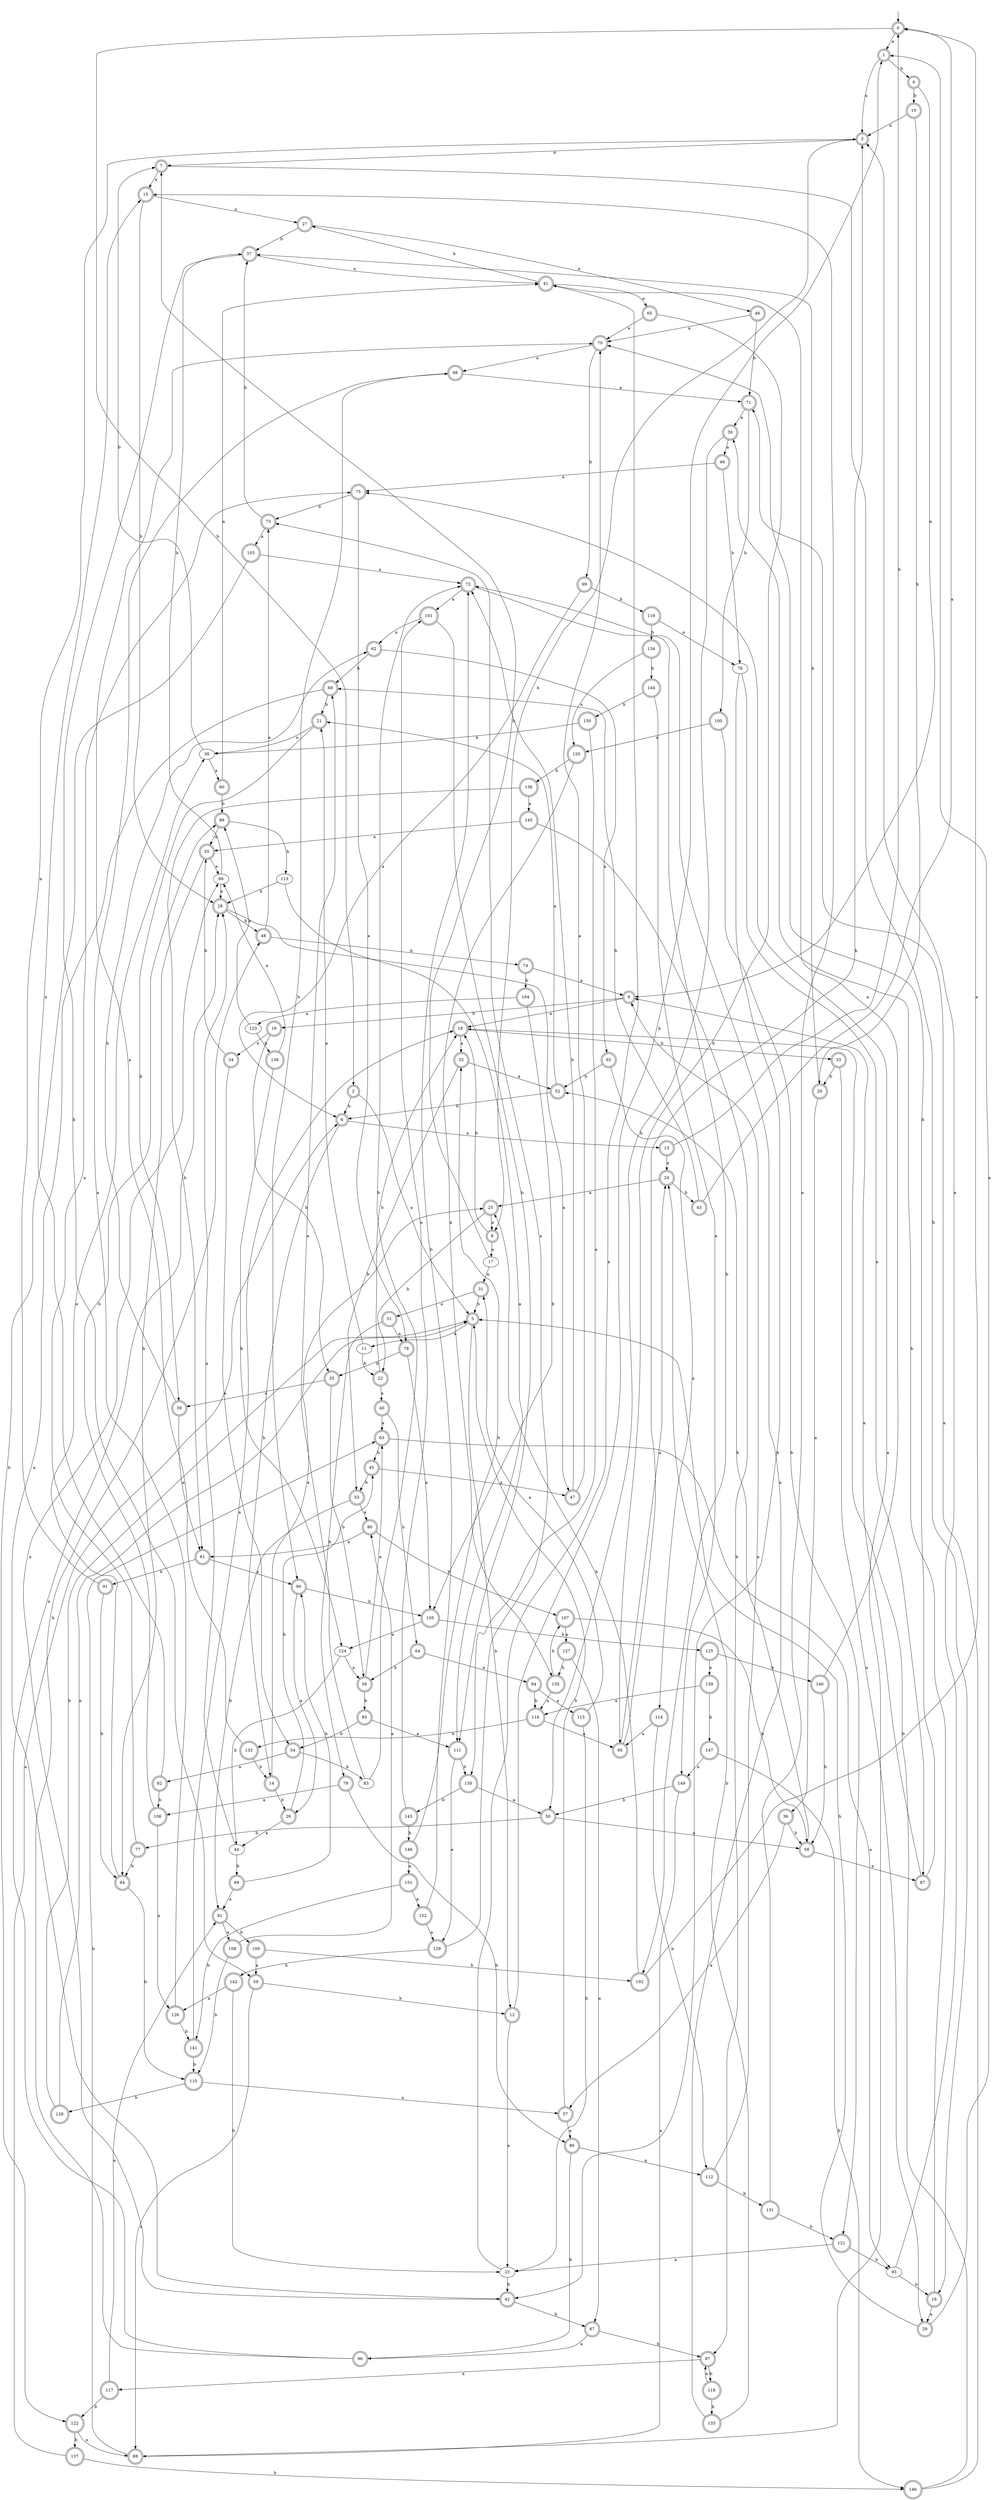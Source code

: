 digraph RandomDFA {
  __start0 [label="", shape=none];
  __start0 -> 0 [label=""];
  0 [shape=circle] [shape=doublecircle]
  0 -> 1 [label="a"]
  0 -> 2 [label="b"]
  1 [shape=doublecircle]
  1 -> 3 [label="a"]
  1 -> 4 [label="b"]
  2 [shape=doublecircle]
  2 -> 5 [label="a"]
  2 -> 6 [label="b"]
  3 [shape=doublecircle]
  3 -> 7 [label="a"]
  3 -> 8 [label="b"]
  4 [shape=doublecircle]
  4 -> 9 [label="a"]
  4 -> 10 [label="b"]
  5 [shape=doublecircle]
  5 -> 11 [label="a"]
  5 -> 12 [label="b"]
  6 [shape=doublecircle]
  6 -> 13 [label="a"]
  6 -> 14 [label="b"]
  7 [shape=doublecircle]
  7 -> 15 [label="a"]
  7 -> 16 [label="b"]
  8 [shape=doublecircle]
  8 -> 17 [label="a"]
  8 -> 18 [label="b"]
  9 [shape=doublecircle]
  9 -> 18 [label="a"]
  9 -> 19 [label="b"]
  10 [shape=doublecircle]
  10 -> 3 [label="a"]
  10 -> 20 [label="b"]
  11
  11 -> 21 [label="a"]
  11 -> 22 [label="b"]
  12 [shape=doublecircle]
  12 -> 23 [label="a"]
  12 -> 1 [label="b"]
  13 [shape=doublecircle]
  13 -> 24 [label="a"]
  13 -> 0 [label="b"]
  14 [shape=doublecircle]
  14 -> 25 [label="a"]
  14 -> 26 [label="b"]
  15 [shape=doublecircle]
  15 -> 27 [label="a"]
  15 -> 28 [label="b"]
  16 [shape=doublecircle]
  16 -> 29 [label="a"]
  16 -> 30 [label="b"]
  17
  17 -> 31 [label="a"]
  17 -> 7 [label="b"]
  18 [shape=doublecircle]
  18 -> 32 [label="a"]
  18 -> 33 [label="b"]
  19 [shape=doublecircle]
  19 -> 34 [label="a"]
  19 -> 35 [label="b"]
  20 [shape=doublecircle]
  20 -> 36 [label="a"]
  20 -> 37 [label="b"]
  21 [shape=doublecircle]
  21 -> 38 [label="a"]
  21 -> 39 [label="b"]
  22 [shape=doublecircle]
  22 -> 40 [label="a"]
  22 -> 18 [label="b"]
  23
  23 -> 41 [label="a"]
  23 -> 42 [label="b"]
  24 [shape=doublecircle]
  24 -> 25 [label="a"]
  24 -> 43 [label="b"]
  25 [shape=doublecircle]
  25 -> 8 [label="a"]
  25 -> 22 [label="b"]
  26 [shape=doublecircle]
  26 -> 44 [label="a"]
  26 -> 45 [label="b"]
  27 [shape=doublecircle]
  27 -> 46 [label="a"]
  27 -> 37 [label="b"]
  28 [shape=doublecircle]
  28 -> 47 [label="a"]
  28 -> 48 [label="b"]
  29 [shape=doublecircle]
  29 -> 1 [label="a"]
  29 -> 5 [label="b"]
  30 [shape=doublecircle]
  30 -> 49 [label="a"]
  30 -> 50 [label="b"]
  31 [shape=doublecircle]
  31 -> 51 [label="a"]
  31 -> 5 [label="b"]
  32 [shape=doublecircle]
  32 -> 52 [label="a"]
  32 -> 53 [label="b"]
  33 [shape=doublecircle]
  33 -> 29 [label="a"]
  33 -> 20 [label="b"]
  34 [shape=doublecircle]
  34 -> 54 [label="a"]
  34 -> 55 [label="b"]
  35 [shape=doublecircle]
  35 -> 39 [label="a"]
  35 -> 56 [label="b"]
  36 [shape=doublecircle]
  36 -> 57 [label="a"]
  36 -> 58 [label="b"]
  37 [shape=doublecircle]
  37 -> 41 [label="a"]
  37 -> 59 [label="b"]
  38
  38 -> 60 [label="a"]
  38 -> 7 [label="b"]
  39 [shape=doublecircle]
  39 -> 61 [label="a"]
  39 -> 62 [label="b"]
  40 [shape=doublecircle]
  40 -> 63 [label="a"]
  40 -> 64 [label="b"]
  41 [shape=doublecircle]
  41 -> 65 [label="a"]
  41 -> 27 [label="b"]
  42 [shape=doublecircle]
  42 -> 66 [label="a"]
  42 -> 67 [label="b"]
  43 [shape=doublecircle]
  43 -> 0 [label="a"]
  43 -> 68 [label="b"]
  44
  44 -> 28 [label="a"]
  44 -> 69 [label="b"]
  45 [shape=doublecircle]
  45 -> 47 [label="a"]
  45 -> 53 [label="b"]
  46 [shape=doublecircle]
  46 -> 70 [label="a"]
  46 -> 71 [label="b"]
  47 [shape=doublecircle]
  47 -> 70 [label="a"]
  47 -> 72 [label="b"]
  48 [shape=doublecircle]
  48 -> 73 [label="a"]
  48 -> 74 [label="b"]
  49 [shape=doublecircle]
  49 -> 75 [label="a"]
  49 -> 76 [label="b"]
  50 [shape=doublecircle]
  50 -> 58 [label="a"]
  50 -> 77 [label="b"]
  51 [shape=doublecircle]
  51 -> 78 [label="a"]
  51 -> 79 [label="b"]
  52 [shape=doublecircle]
  52 -> 21 [label="a"]
  52 -> 6 [label="b"]
  53 [shape=doublecircle]
  53 -> 80 [label="a"]
  53 -> 81 [label="b"]
  54 [shape=doublecircle]
  54 -> 82 [label="a"]
  54 -> 83 [label="b"]
  55 [shape=doublecircle]
  55 -> 66 [label="a"]
  55 -> 84 [label="b"]
  56 [shape=doublecircle]
  56 -> 63 [label="a"]
  56 -> 85 [label="b"]
  57 [shape=doublecircle]
  57 -> 86 [label="a"]
  57 -> 5 [label="b"]
  58 [shape=doublecircle]
  58 -> 87 [label="a"]
  58 -> 52 [label="b"]
  59 [shape=doublecircle]
  59 -> 88 [label="a"]
  59 -> 12 [label="b"]
  60 [shape=doublecircle]
  60 -> 41 [label="a"]
  60 -> 89 [label="b"]
  61 [shape=doublecircle]
  61 -> 90 [label="a"]
  61 -> 91 [label="b"]
  62 [shape=doublecircle]
  62 -> 92 [label="a"]
  62 -> 68 [label="b"]
  63 [shape=doublecircle]
  63 -> 93 [label="a"]
  63 -> 45 [label="b"]
  64 [shape=doublecircle]
  64 -> 94 [label="a"]
  64 -> 56 [label="b"]
  65 [shape=doublecircle]
  65 -> 70 [label="a"]
  65 -> 95 [label="b"]
  66
  66 -> 28 [label="a"]
  66 -> 37 [label="b"]
  67 [shape=doublecircle]
  67 -> 96 [label="a"]
  67 -> 97 [label="b"]
  68 [shape=doublecircle]
  68 -> 42 [label="a"]
  68 -> 21 [label="b"]
  69 [shape=doublecircle]
  69 -> 81 [label="a"]
  69 -> 90 [label="b"]
  70 [shape=doublecircle]
  70 -> 98 [label="a"]
  70 -> 99 [label="b"]
  71 [shape=doublecircle]
  71 -> 30 [label="a"]
  71 -> 100 [label="b"]
  72 [shape=doublecircle]
  72 -> 101 [label="a"]
  72 -> 102 [label="b"]
  73 [shape=doublecircle]
  73 -> 103 [label="a"]
  73 -> 37 [label="b"]
  74 [shape=doublecircle]
  74 -> 9 [label="a"]
  74 -> 104 [label="b"]
  75 [shape=doublecircle]
  75 -> 78 [label="a"]
  75 -> 73 [label="b"]
  76
  76 -> 87 [label="a"]
  76 -> 42 [label="b"]
  77 [shape=doublecircle]
  77 -> 75 [label="a"]
  77 -> 84 [label="b"]
  78 [shape=doublecircle]
  78 -> 105 [label="a"]
  78 -> 35 [label="b"]
  79 [shape=doublecircle]
  79 -> 106 [label="a"]
  79 -> 86 [label="b"]
  80 [shape=doublecircle]
  80 -> 61 [label="a"]
  80 -> 107 [label="b"]
  81 [shape=doublecircle]
  81 -> 108 [label="a"]
  81 -> 109 [label="b"]
  82 [shape=doublecircle]
  82 -> 15 [label="a"]
  82 -> 106 [label="b"]
  83
  83 -> 68 [label="a"]
  83 -> 72 [label="b"]
  84 [shape=doublecircle]
  84 -> 38 [label="a"]
  84 -> 110 [label="b"]
  85 [shape=doublecircle]
  85 -> 111 [label="a"]
  85 -> 54 [label="b"]
  86 [shape=doublecircle]
  86 -> 112 [label="a"]
  86 -> 96 [label="b"]
  87 [shape=doublecircle]
  87 -> 9 [label="a"]
  87 -> 70 [label="b"]
  88 [shape=doublecircle]
  88 -> 75 [label="a"]
  88 -> 63 [label="b"]
  89 [shape=doublecircle]
  89 -> 55 [label="a"]
  89 -> 113 [label="b"]
  90 [shape=doublecircle]
  90 -> 26 [label="a"]
  90 -> 105 [label="b"]
  91 [shape=doublecircle]
  91 -> 3 [label="a"]
  91 -> 84 [label="b"]
  92 [shape=doublecircle]
  92 -> 114 [label="a"]
  92 -> 52 [label="b"]
  93
  93 -> 3 [label="a"]
  93 -> 16 [label="b"]
  94 [shape=doublecircle]
  94 -> 115 [label="a"]
  94 -> 116 [label="b"]
  95 [shape=doublecircle]
  95 -> 24 [label="a"]
  95 -> 3 [label="b"]
  96 [shape=doublecircle]
  96 -> 28 [label="a"]
  96 -> 48 [label="b"]
  97 [shape=doublecircle]
  97 -> 117 [label="a"]
  97 -> 118 [label="b"]
  98 [shape=doublecircle]
  98 -> 71 [label="a"]
  98 -> 90 [label="b"]
  99 [shape=doublecircle]
  99 -> 6 [label="a"]
  99 -> 119 [label="b"]
  100 [shape=doublecircle]
  100 -> 120 [label="a"]
  100 -> 121 [label="b"]
  101 [shape=doublecircle]
  101 -> 62 [label="a"]
  101 -> 111 [label="b"]
  102 [shape=doublecircle]
  102 -> 0 [label="a"]
  102 -> 25 [label="b"]
  103 [shape=doublecircle]
  103 -> 72 [label="a"]
  103 -> 122 [label="b"]
  104 [shape=doublecircle]
  104 -> 123 [label="a"]
  104 -> 105 [label="b"]
  105 [shape=doublecircle]
  105 -> 124 [label="a"]
  105 -> 125 [label="b"]
  106 [shape=doublecircle]
  106 -> 126 [label="a"]
  106 -> 89 [label="b"]
  107 [shape=doublecircle]
  107 -> 127 [label="a"]
  107 -> 58 [label="b"]
  108 [shape=doublecircle]
  108 -> 80 [label="a"]
  108 -> 110 [label="b"]
  109 [shape=doublecircle]
  109 -> 59 [label="a"]
  109 -> 102 [label="b"]
  110 [shape=doublecircle]
  110 -> 57 [label="a"]
  110 -> 128 [label="b"]
  111 [shape=doublecircle]
  111 -> 129 [label="a"]
  111 -> 130 [label="b"]
  112 [shape=doublecircle]
  112 -> 9 [label="a"]
  112 -> 131 [label="b"]
  113
  113 -> 111 [label="a"]
  113 -> 28 [label="b"]
  114 [shape=doublecircle]
  114 -> 95 [label="a"]
  114 -> 112 [label="b"]
  115 [shape=doublecircle]
  115 -> 31 [label="a"]
  115 -> 23 [label="b"]
  116 [shape=doublecircle]
  116 -> 95 [label="a"]
  116 -> 132 [label="b"]
  117 [shape=doublecircle]
  117 -> 81 [label="a"]
  117 -> 122 [label="b"]
  118 [shape=doublecircle]
  118 -> 97 [label="a"]
  118 -> 133 [label="b"]
  119 [shape=doublecircle]
  119 -> 76 [label="a"]
  119 -> 134 [label="b"]
  120 [shape=doublecircle]
  120 -> 135 [label="a"]
  120 -> 136 [label="b"]
  121 [shape=doublecircle]
  121 -> 23 [label="a"]
  121 -> 93 [label="b"]
  122 [shape=doublecircle]
  122 -> 88 [label="a"]
  122 -> 137 [label="b"]
  123
  123 -> 89 [label="a"]
  123 -> 138 [label="b"]
  124
  124 -> 56 [label="a"]
  124 -> 44 [label="b"]
  125 [shape=doublecircle]
  125 -> 139 [label="a"]
  125 -> 140 [label="b"]
  126 [shape=doublecircle]
  126 -> 98 [label="a"]
  126 -> 141 [label="b"]
  127 [shape=doublecircle]
  127 -> 67 [label="a"]
  127 -> 135 [label="b"]
  128 [shape=doublecircle]
  128 -> 5 [label="a"]
  128 -> 5 [label="b"]
  129 [shape=doublecircle]
  129 -> 73 [label="a"]
  129 -> 142 [label="b"]
  130 [shape=doublecircle]
  130 -> 50 [label="a"]
  130 -> 143 [label="b"]
  131 [shape=doublecircle]
  131 -> 15 [label="a"]
  131 -> 121 [label="b"]
  132 [shape=doublecircle]
  132 -> 70 [label="a"]
  132 -> 14 [label="b"]
  133 [shape=doublecircle]
  133 -> 72 [label="a"]
  133 -> 24 [label="b"]
  134 [shape=doublecircle]
  134 -> 120 [label="a"]
  134 -> 144 [label="b"]
  135 [shape=doublecircle]
  135 -> 116 [label="a"]
  135 -> 107 [label="b"]
  136 [shape=doublecircle]
  136 -> 145 [label="a"]
  136 -> 61 [label="b"]
  137 [shape=doublecircle]
  137 -> 6 [label="a"]
  137 -> 146 [label="b"]
  138 [shape=doublecircle]
  138 -> 66 [label="a"]
  138 -> 124 [label="b"]
  139 [shape=doublecircle]
  139 -> 116 [label="a"]
  139 -> 147 [label="b"]
  140 [shape=doublecircle]
  140 -> 41 [label="a"]
  140 -> 58 [label="b"]
  141 [shape=doublecircle]
  141 -> 18 [label="a"]
  141 -> 110 [label="b"]
  142 [shape=doublecircle]
  142 -> 126 [label="a"]
  142 -> 23 [label="b"]
  143 [shape=doublecircle]
  143 -> 101 [label="a"]
  143 -> 148 [label="b"]
  144 [shape=doublecircle]
  144 -> 149 [label="a"]
  144 -> 150 [label="b"]
  145 [shape=doublecircle]
  145 -> 55 [label="a"]
  145 -> 97 [label="b"]
  146 [shape=doublecircle]
  146 -> 71 [label="a"]
  146 -> 18 [label="b"]
  147 [shape=doublecircle]
  147 -> 149 [label="a"]
  147 -> 146 [label="b"]
  148 [shape=doublecircle]
  148 -> 151 [label="a"]
  148 -> 32 [label="b"]
  149 [shape=doublecircle]
  149 -> 88 [label="a"]
  149 -> 50 [label="b"]
  150 [shape=doublecircle]
  150 -> 130 [label="a"]
  150 -> 38 [label="b"]
  151 [shape=doublecircle]
  151 -> 152 [label="a"]
  151 -> 141 [label="b"]
  152 [shape=doublecircle]
  152 -> 129 [label="a"]
  152 -> 72 [label="b"]
}
